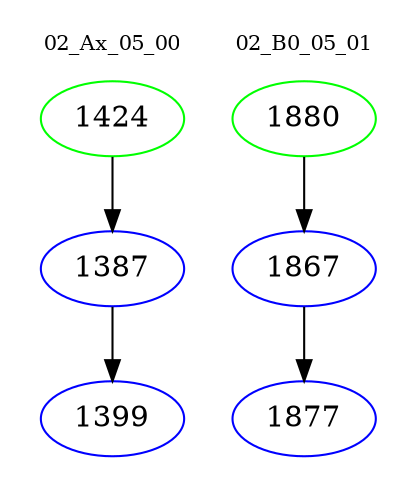digraph{
subgraph cluster_0 {
color = white
label = "02_Ax_05_00";
fontsize=10;
T0_1424 [label="1424", color="green"]
T0_1424 -> T0_1387 [color="black"]
T0_1387 [label="1387", color="blue"]
T0_1387 -> T0_1399 [color="black"]
T0_1399 [label="1399", color="blue"]
}
subgraph cluster_1 {
color = white
label = "02_B0_05_01";
fontsize=10;
T1_1880 [label="1880", color="green"]
T1_1880 -> T1_1867 [color="black"]
T1_1867 [label="1867", color="blue"]
T1_1867 -> T1_1877 [color="black"]
T1_1877 [label="1877", color="blue"]
}
}
